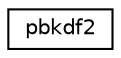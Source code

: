 digraph "类继承关系图"
{
  edge [fontname="Helvetica",fontsize="10",labelfontname="Helvetica",labelfontsize="10"];
  node [fontname="Helvetica",fontsize="10",shape=record];
  rankdir="LR";
  Node0 [label="pbkdf2",height=0.2,width=0.4,color="black", fillcolor="white", style="filled",URL="$classpbkdf2.html"];
}
